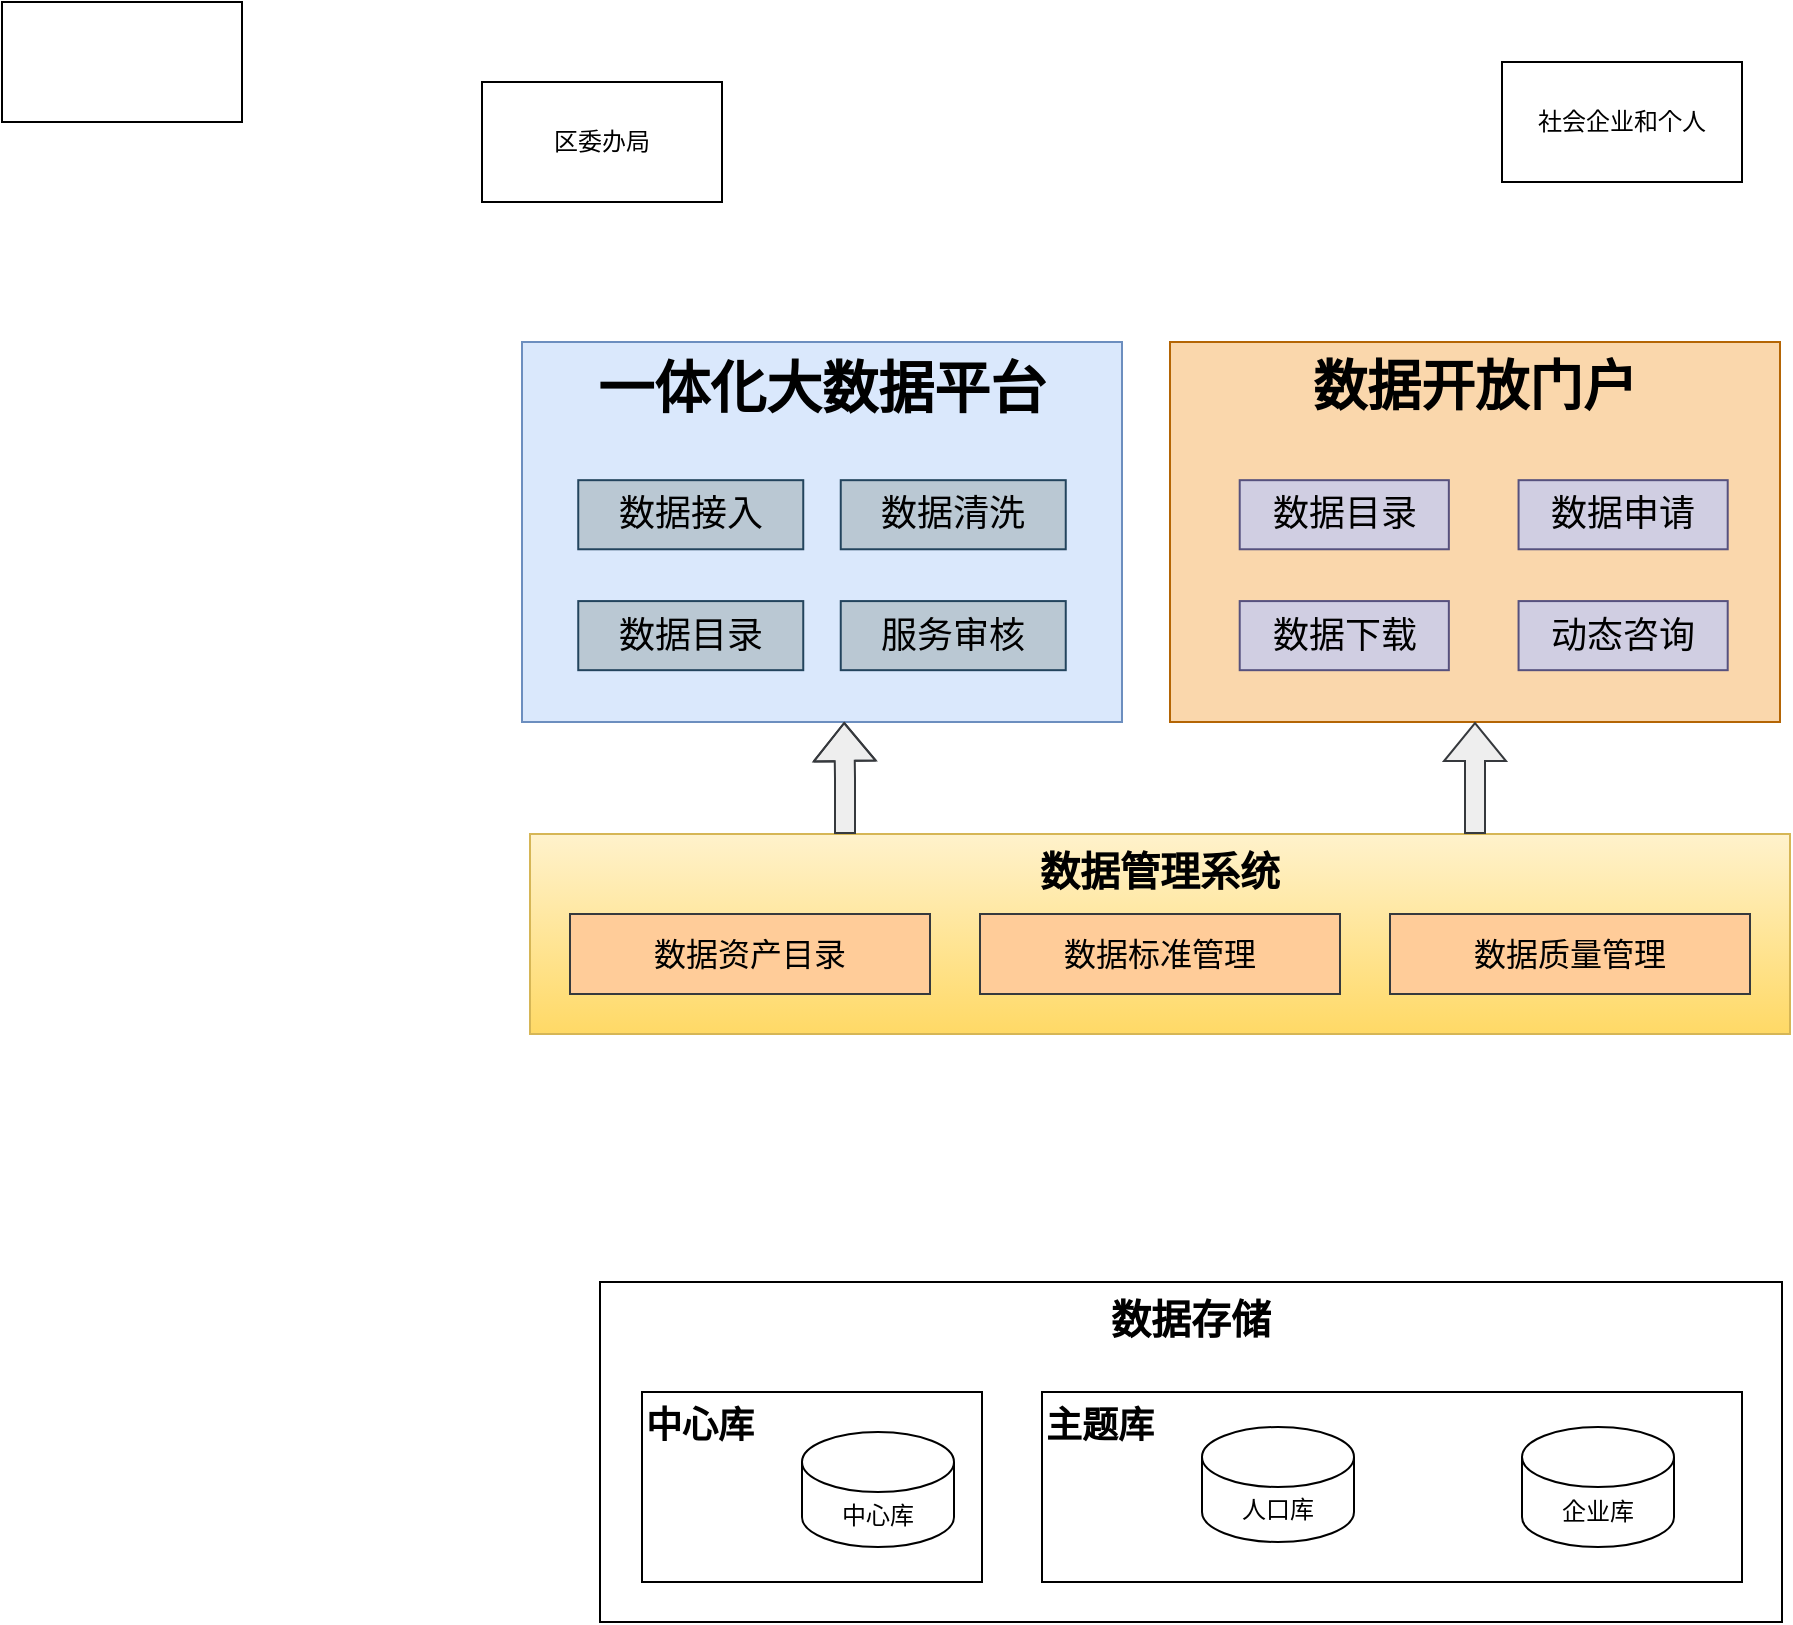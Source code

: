 <mxfile version="22.1.7" type="github">
  <diagram name="第 1 页" id="ZN5-VuV8sDICE7CKHE0F">
    <mxGraphModel dx="2261" dy="782" grid="1" gridSize="10" guides="1" tooltips="1" connect="1" arrows="1" fold="1" page="1" pageScale="1" pageWidth="827" pageHeight="1169" math="0" shadow="0">
      <root>
        <mxCell id="0" />
        <mxCell id="1" parent="0" />
        <mxCell id="QoUXqtfiqc7Qre5n5OzV-34" value="数据存储" style="rounded=0;whiteSpace=wrap;html=1;verticalAlign=top;fontSize=20;fontStyle=1" vertex="1" parent="1">
          <mxGeometry x="99" y="670" width="591" height="170" as="geometry" />
        </mxCell>
        <mxCell id="QoUXqtfiqc7Qre5n5OzV-1" value="区委办局" style="rounded=0;whiteSpace=wrap;html=1;" vertex="1" parent="1">
          <mxGeometry x="40" y="70" width="120" height="60" as="geometry" />
        </mxCell>
        <mxCell id="QoUXqtfiqc7Qre5n5OzV-2" value="社会企业和个人" style="rounded=0;whiteSpace=wrap;html=1;" vertex="1" parent="1">
          <mxGeometry x="550" y="60" width="120" height="60" as="geometry" />
        </mxCell>
        <mxCell id="QoUXqtfiqc7Qre5n5OzV-14" value="主题库" style="rounded=0;whiteSpace=wrap;html=1;verticalAlign=top;align=left;fontStyle=1;fontSize=18;" vertex="1" parent="1">
          <mxGeometry x="320" y="725" width="350" height="95" as="geometry" />
        </mxCell>
        <mxCell id="QoUXqtfiqc7Qre5n5OzV-15" value="中心库" style="rounded=0;whiteSpace=wrap;html=1;verticalAlign=top;align=left;fontStyle=1;fontSize=18;" vertex="1" parent="1">
          <mxGeometry x="120" y="725" width="170" height="95" as="geometry" />
        </mxCell>
        <mxCell id="QoUXqtfiqc7Qre5n5OzV-17" value="人口库" style="shape=cylinder3;whiteSpace=wrap;html=1;boundedLbl=1;backgroundOutline=1;size=15;" vertex="1" parent="1">
          <mxGeometry x="400" y="742.5" width="76" height="57.5" as="geometry" />
        </mxCell>
        <mxCell id="QoUXqtfiqc7Qre5n5OzV-18" value="企业库" style="shape=cylinder3;whiteSpace=wrap;html=1;boundedLbl=1;backgroundOutline=1;size=15;" vertex="1" parent="1">
          <mxGeometry x="560" y="742.5" width="76" height="60" as="geometry" />
        </mxCell>
        <mxCell id="QoUXqtfiqc7Qre5n5OzV-22" value="" style="rounded=0;whiteSpace=wrap;html=1;" vertex="1" parent="1">
          <mxGeometry x="-200" y="30" width="120" height="60" as="geometry" />
        </mxCell>
        <mxCell id="QoUXqtfiqc7Qre5n5OzV-25" value="" style="group" vertex="1" connectable="0" parent="1">
          <mxGeometry x="384" y="200" width="305" height="190" as="geometry" />
        </mxCell>
        <mxCell id="QoUXqtfiqc7Qre5n5OzV-21" value="数据开放门户" style="rounded=0;whiteSpace=wrap;html=1;verticalAlign=top;fontSize=27;fontStyle=1;fillColor=#fad7ac;strokeColor=#b46504;" vertex="1" parent="QoUXqtfiqc7Qre5n5OzV-25">
          <mxGeometry width="305" height="190" as="geometry" />
        </mxCell>
        <mxCell id="QoUXqtfiqc7Qre5n5OzV-3" value="数据目录" style="rounded=0;whiteSpace=wrap;html=1;fillColor=#d0cee2;strokeColor=#56517e;fontStyle=0;fontSize=18;" vertex="1" parent="QoUXqtfiqc7Qre5n5OzV-25">
          <mxGeometry x="34.857" y="69.091" width="104.571" height="34.545" as="geometry" />
        </mxCell>
        <mxCell id="QoUXqtfiqc7Qre5n5OzV-4" value="数据申请" style="rounded=0;whiteSpace=wrap;html=1;fillColor=#d0cee2;strokeColor=#56517e;fontStyle=0;fontSize=18;" vertex="1" parent="QoUXqtfiqc7Qre5n5OzV-25">
          <mxGeometry x="174.286" y="69.091" width="104.571" height="34.545" as="geometry" />
        </mxCell>
        <mxCell id="QoUXqtfiqc7Qre5n5OzV-5" value="数据下载" style="rounded=0;whiteSpace=wrap;html=1;fillColor=#d0cee2;strokeColor=#56517e;fontStyle=0;fontSize=18;" vertex="1" parent="QoUXqtfiqc7Qre5n5OzV-25">
          <mxGeometry x="34.857" y="129.545" width="104.571" height="34.545" as="geometry" />
        </mxCell>
        <mxCell id="QoUXqtfiqc7Qre5n5OzV-24" value="动态咨询" style="rounded=0;whiteSpace=wrap;html=1;fillColor=#d0cee2;strokeColor=#56517e;fontStyle=0;fontSize=18;" vertex="1" parent="QoUXqtfiqc7Qre5n5OzV-25">
          <mxGeometry x="174.286" y="129.545" width="104.571" height="34.545" as="geometry" />
        </mxCell>
        <mxCell id="QoUXqtfiqc7Qre5n5OzV-26" value="" style="group" vertex="1" connectable="0" parent="1">
          <mxGeometry x="60" y="200" width="300" height="190" as="geometry" />
        </mxCell>
        <mxCell id="QoUXqtfiqc7Qre5n5OzV-20" value="一体化大数据平台" style="rounded=0;whiteSpace=wrap;html=1;verticalAlign=top;align=center;fontStyle=1;fontSize=28;fillColor=#dae8fc;strokeColor=#6c8ebf;" vertex="1" parent="QoUXqtfiqc7Qre5n5OzV-26">
          <mxGeometry width="300" height="190" as="geometry" />
        </mxCell>
        <mxCell id="QoUXqtfiqc7Qre5n5OzV-6" value="数据接入" style="rounded=0;whiteSpace=wrap;html=1;fillColor=#bac8d3;strokeColor=#23445d;fontStyle=0;fontSize=18;" vertex="1" parent="QoUXqtfiqc7Qre5n5OzV-26">
          <mxGeometry x="28.125" y="69.091" width="112.5" height="34.545" as="geometry" />
        </mxCell>
        <mxCell id="QoUXqtfiqc7Qre5n5OzV-7" value="数据清洗" style="rounded=0;whiteSpace=wrap;html=1;fillColor=#bac8d3;strokeColor=#23445d;fontStyle=0;fontSize=18;" vertex="1" parent="QoUXqtfiqc7Qre5n5OzV-26">
          <mxGeometry x="159.375" y="69.091" width="112.5" height="34.545" as="geometry" />
        </mxCell>
        <mxCell id="QoUXqtfiqc7Qre5n5OzV-8" value="服务审核" style="rounded=0;whiteSpace=wrap;html=1;fillColor=#bac8d3;strokeColor=#23445d;fontStyle=0;fontSize=18;" vertex="1" parent="QoUXqtfiqc7Qre5n5OzV-26">
          <mxGeometry x="159.375" y="129.545" width="112.5" height="34.545" as="geometry" />
        </mxCell>
        <mxCell id="QoUXqtfiqc7Qre5n5OzV-9" value="数据目录" style="rounded=0;whiteSpace=wrap;html=1;fillColor=#bac8d3;strokeColor=#23445d;fontStyle=0;fontSize=18;" vertex="1" parent="QoUXqtfiqc7Qre5n5OzV-26">
          <mxGeometry x="28.125" y="129.545" width="112.5" height="34.545" as="geometry" />
        </mxCell>
        <mxCell id="QoUXqtfiqc7Qre5n5OzV-29" value="" style="group" vertex="1" connectable="0" parent="1">
          <mxGeometry x="64" y="446" width="630" height="100" as="geometry" />
        </mxCell>
        <mxCell id="QoUXqtfiqc7Qre5n5OzV-10" value="数据管理系统" style="rounded=0;whiteSpace=wrap;html=1;verticalAlign=top;fontSize=20;fontStyle=1;fillColor=#fff2cc;gradientColor=#ffd966;strokeColor=#d6b656;" vertex="1" parent="QoUXqtfiqc7Qre5n5OzV-29">
          <mxGeometry width="630" height="100" as="geometry" />
        </mxCell>
        <mxCell id="QoUXqtfiqc7Qre5n5OzV-11" value="数据资产目录" style="rounded=0;whiteSpace=wrap;html=1;fillColor=#ffcc99;strokeColor=#36393d;fontStyle=0;fontSize=16;" vertex="1" parent="QoUXqtfiqc7Qre5n5OzV-29">
          <mxGeometry x="20" y="40" width="180" height="40" as="geometry" />
        </mxCell>
        <mxCell id="QoUXqtfiqc7Qre5n5OzV-12" value="数据标准管理" style="rounded=0;whiteSpace=wrap;html=1;fillColor=#ffcc99;strokeColor=#36393d;fontStyle=0;fontSize=16;" vertex="1" parent="QoUXqtfiqc7Qre5n5OzV-29">
          <mxGeometry x="225" y="40" width="180" height="40" as="geometry" />
        </mxCell>
        <mxCell id="QoUXqtfiqc7Qre5n5OzV-13" value="数据质量管理" style="rounded=0;whiteSpace=wrap;html=1;fillColor=#ffcc99;strokeColor=#36393d;fontStyle=0;fontSize=16;" vertex="1" parent="QoUXqtfiqc7Qre5n5OzV-29">
          <mxGeometry x="430" y="40" width="180" height="40" as="geometry" />
        </mxCell>
        <mxCell id="QoUXqtfiqc7Qre5n5OzV-32" style="edgeStyle=orthogonalEdgeStyle;rounded=0;orthogonalLoop=1;jettySize=auto;html=1;exitX=0.75;exitY=0;exitDx=0;exitDy=0;entryX=0.5;entryY=1;entryDx=0;entryDy=0;shape=flexArrow;fillColor=#eeeeee;strokeColor=#36393d;startArrow=none;startFill=0;" edge="1" parent="1" source="QoUXqtfiqc7Qre5n5OzV-10" target="QoUXqtfiqc7Qre5n5OzV-21">
          <mxGeometry relative="1" as="geometry" />
        </mxCell>
        <mxCell id="QoUXqtfiqc7Qre5n5OzV-33" style="edgeStyle=orthogonalEdgeStyle;rounded=0;orthogonalLoop=1;jettySize=auto;html=1;exitX=0.25;exitY=0;exitDx=0;exitDy=0;entryX=0.537;entryY=1;entryDx=0;entryDy=0;entryPerimeter=0;shape=flexArrow;fillColor=#eeeeee;strokeColor=#36393d;" edge="1" parent="1" source="QoUXqtfiqc7Qre5n5OzV-10" target="QoUXqtfiqc7Qre5n5OzV-20">
          <mxGeometry relative="1" as="geometry" />
        </mxCell>
        <mxCell id="QoUXqtfiqc7Qre5n5OzV-35" value="中心库" style="shape=cylinder3;whiteSpace=wrap;html=1;boundedLbl=1;backgroundOutline=1;size=15;" vertex="1" parent="1">
          <mxGeometry x="200" y="745" width="76" height="57.5" as="geometry" />
        </mxCell>
      </root>
    </mxGraphModel>
  </diagram>
</mxfile>
